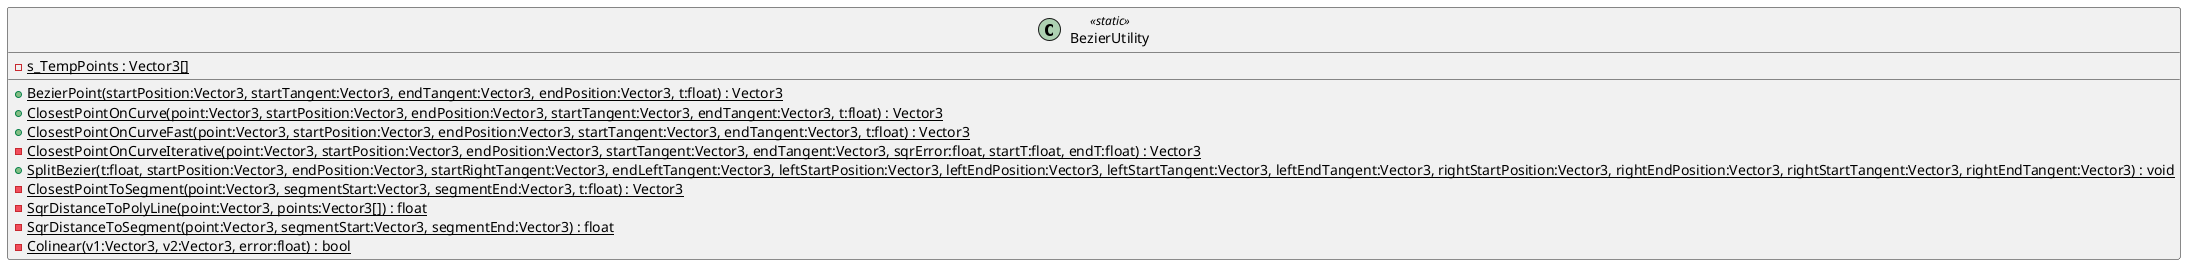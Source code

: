 @startuml
class BezierUtility <<static>> {
    {static} - s_TempPoints : Vector3[]
    + {static} BezierPoint(startPosition:Vector3, startTangent:Vector3, endTangent:Vector3, endPosition:Vector3, t:float) : Vector3
    + {static} ClosestPointOnCurve(point:Vector3, startPosition:Vector3, endPosition:Vector3, startTangent:Vector3, endTangent:Vector3, t:float) : Vector3
    + {static} ClosestPointOnCurveFast(point:Vector3, startPosition:Vector3, endPosition:Vector3, startTangent:Vector3, endTangent:Vector3, t:float) : Vector3
    - {static} ClosestPointOnCurveIterative(point:Vector3, startPosition:Vector3, endPosition:Vector3, startTangent:Vector3, endTangent:Vector3, sqrError:float, startT:float, endT:float) : Vector3
    + {static} SplitBezier(t:float, startPosition:Vector3, endPosition:Vector3, startRightTangent:Vector3, endLeftTangent:Vector3, leftStartPosition:Vector3, leftEndPosition:Vector3, leftStartTangent:Vector3, leftEndTangent:Vector3, rightStartPosition:Vector3, rightEndPosition:Vector3, rightStartTangent:Vector3, rightEndTangent:Vector3) : void
    - {static} ClosestPointToSegment(point:Vector3, segmentStart:Vector3, segmentEnd:Vector3, t:float) : Vector3
    - {static} SqrDistanceToPolyLine(point:Vector3, points:Vector3[]) : float
    - {static} SqrDistanceToSegment(point:Vector3, segmentStart:Vector3, segmentEnd:Vector3) : float
    - {static} Colinear(v1:Vector3, v2:Vector3, error:float) : bool
}
@enduml
